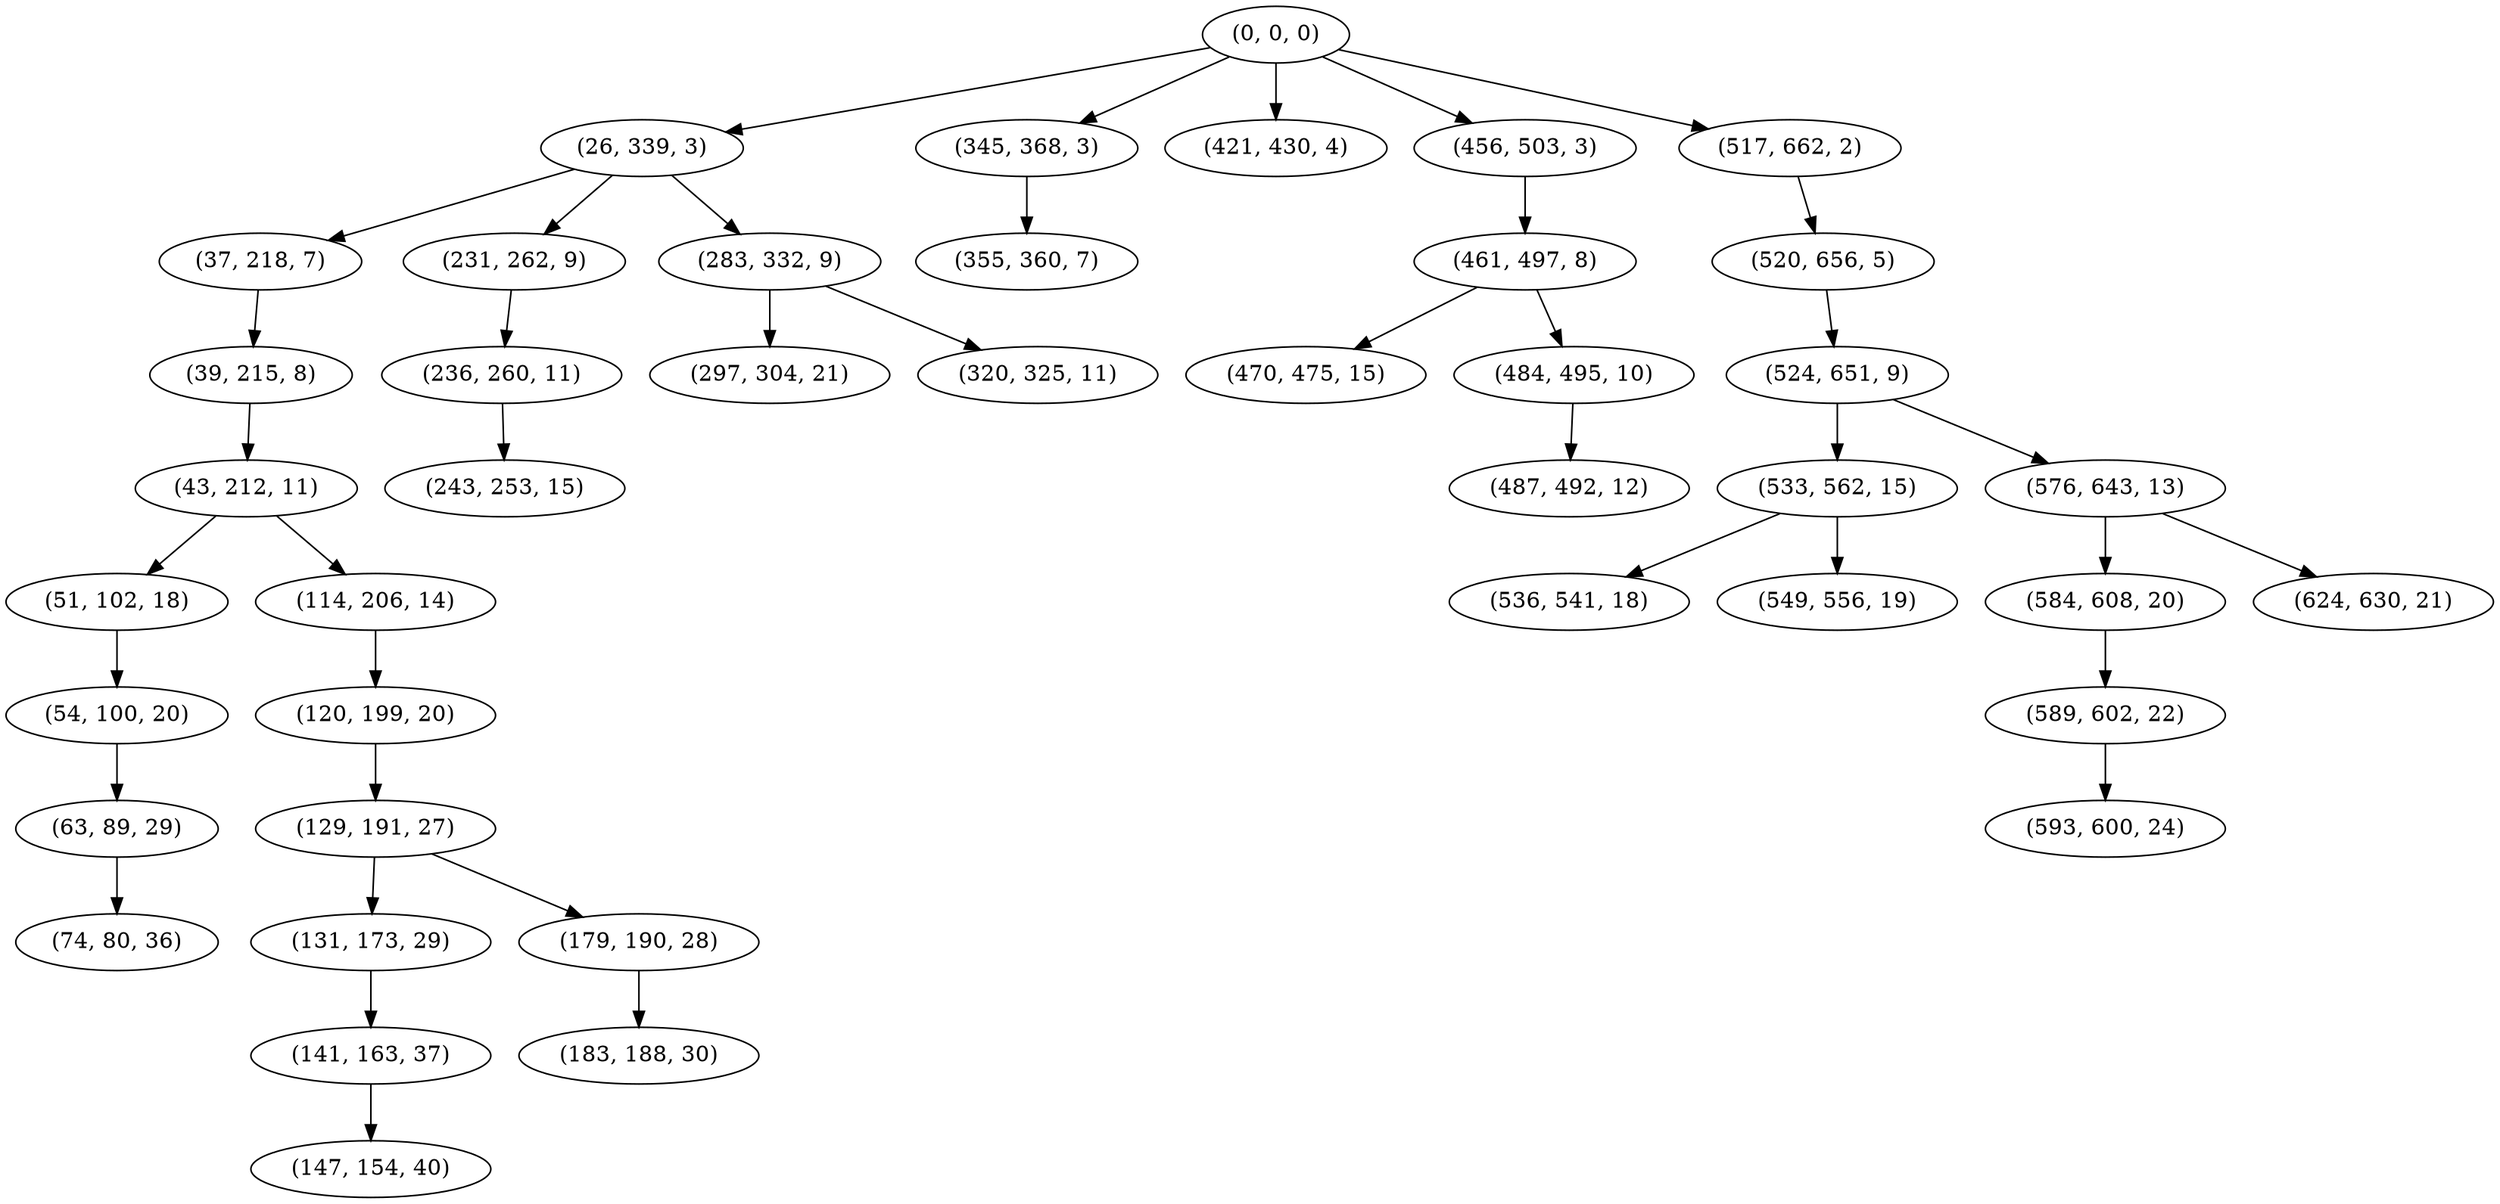 digraph tree {
    "(0, 0, 0)";
    "(26, 339, 3)";
    "(37, 218, 7)";
    "(39, 215, 8)";
    "(43, 212, 11)";
    "(51, 102, 18)";
    "(54, 100, 20)";
    "(63, 89, 29)";
    "(74, 80, 36)";
    "(114, 206, 14)";
    "(120, 199, 20)";
    "(129, 191, 27)";
    "(131, 173, 29)";
    "(141, 163, 37)";
    "(147, 154, 40)";
    "(179, 190, 28)";
    "(183, 188, 30)";
    "(231, 262, 9)";
    "(236, 260, 11)";
    "(243, 253, 15)";
    "(283, 332, 9)";
    "(297, 304, 21)";
    "(320, 325, 11)";
    "(345, 368, 3)";
    "(355, 360, 7)";
    "(421, 430, 4)";
    "(456, 503, 3)";
    "(461, 497, 8)";
    "(470, 475, 15)";
    "(484, 495, 10)";
    "(487, 492, 12)";
    "(517, 662, 2)";
    "(520, 656, 5)";
    "(524, 651, 9)";
    "(533, 562, 15)";
    "(536, 541, 18)";
    "(549, 556, 19)";
    "(576, 643, 13)";
    "(584, 608, 20)";
    "(589, 602, 22)";
    "(593, 600, 24)";
    "(624, 630, 21)";
    "(0, 0, 0)" -> "(26, 339, 3)";
    "(0, 0, 0)" -> "(345, 368, 3)";
    "(0, 0, 0)" -> "(421, 430, 4)";
    "(0, 0, 0)" -> "(456, 503, 3)";
    "(0, 0, 0)" -> "(517, 662, 2)";
    "(26, 339, 3)" -> "(37, 218, 7)";
    "(26, 339, 3)" -> "(231, 262, 9)";
    "(26, 339, 3)" -> "(283, 332, 9)";
    "(37, 218, 7)" -> "(39, 215, 8)";
    "(39, 215, 8)" -> "(43, 212, 11)";
    "(43, 212, 11)" -> "(51, 102, 18)";
    "(43, 212, 11)" -> "(114, 206, 14)";
    "(51, 102, 18)" -> "(54, 100, 20)";
    "(54, 100, 20)" -> "(63, 89, 29)";
    "(63, 89, 29)" -> "(74, 80, 36)";
    "(114, 206, 14)" -> "(120, 199, 20)";
    "(120, 199, 20)" -> "(129, 191, 27)";
    "(129, 191, 27)" -> "(131, 173, 29)";
    "(129, 191, 27)" -> "(179, 190, 28)";
    "(131, 173, 29)" -> "(141, 163, 37)";
    "(141, 163, 37)" -> "(147, 154, 40)";
    "(179, 190, 28)" -> "(183, 188, 30)";
    "(231, 262, 9)" -> "(236, 260, 11)";
    "(236, 260, 11)" -> "(243, 253, 15)";
    "(283, 332, 9)" -> "(297, 304, 21)";
    "(283, 332, 9)" -> "(320, 325, 11)";
    "(345, 368, 3)" -> "(355, 360, 7)";
    "(456, 503, 3)" -> "(461, 497, 8)";
    "(461, 497, 8)" -> "(470, 475, 15)";
    "(461, 497, 8)" -> "(484, 495, 10)";
    "(484, 495, 10)" -> "(487, 492, 12)";
    "(517, 662, 2)" -> "(520, 656, 5)";
    "(520, 656, 5)" -> "(524, 651, 9)";
    "(524, 651, 9)" -> "(533, 562, 15)";
    "(524, 651, 9)" -> "(576, 643, 13)";
    "(533, 562, 15)" -> "(536, 541, 18)";
    "(533, 562, 15)" -> "(549, 556, 19)";
    "(576, 643, 13)" -> "(584, 608, 20)";
    "(576, 643, 13)" -> "(624, 630, 21)";
    "(584, 608, 20)" -> "(589, 602, 22)";
    "(589, 602, 22)" -> "(593, 600, 24)";
}
